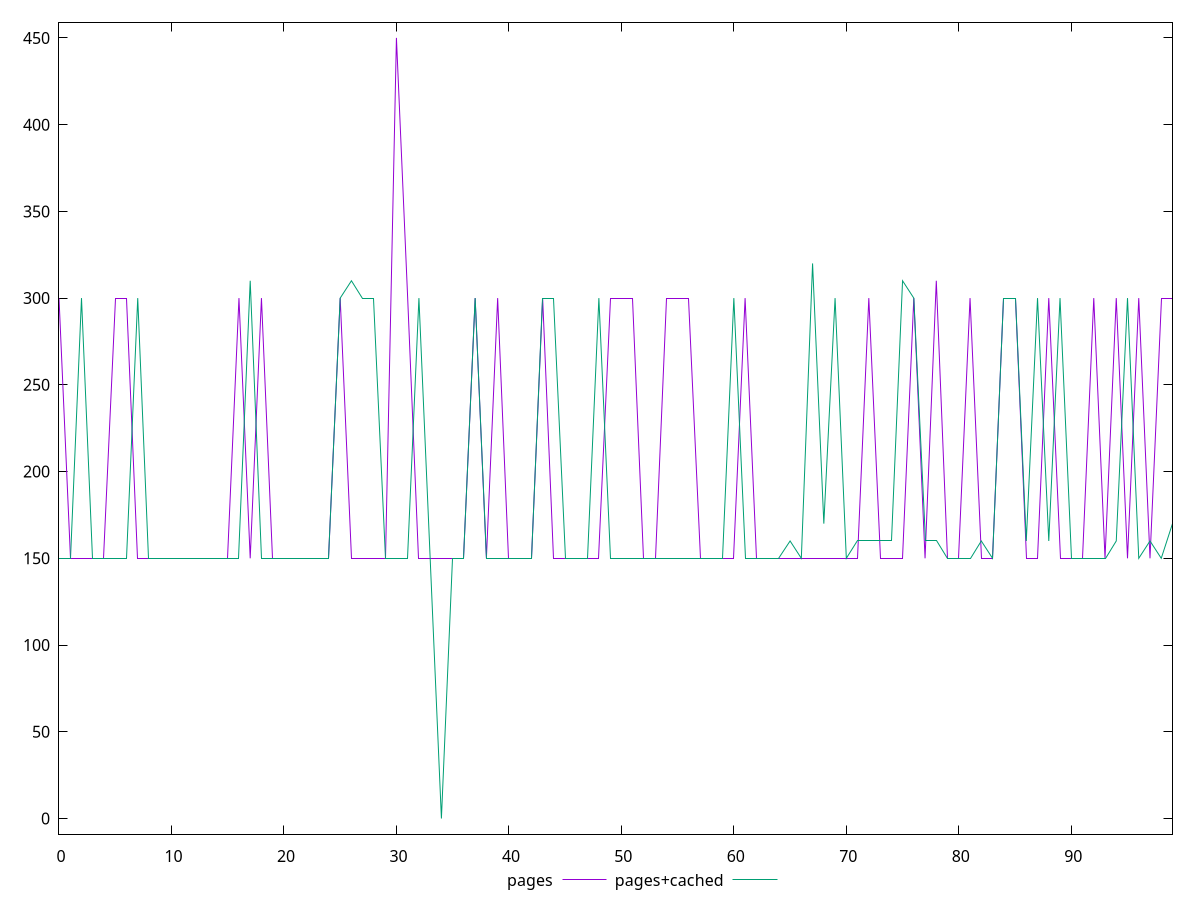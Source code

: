 reset

$pages <<EOF
0 300
1 150
2 150
3 150
4 150
5 300
6 300
7 150
8 150
9 150
10 150
11 150
12 150
13 150
14 150
15 150
16 300
17 150
18 300
19 150
20 150
21 150
22 150
23 150
24 150
25 300
26 150
27 150
28 150
29 150
30 450
31 300
32 150
33 150
34 150
35 150
36 150
37 300
38 150
39 300
40 150
41 150
42 150
43 300
44 150
45 150
46 150
47 150
48 150
49 300
50 300
51 300
52 150
53 150
54 300
55 300
56 300
57 150
58 150
59 150
60 150
61 300
62 150
63 150
64 150
65 150
66 150
67 150
68 150
69 150
70 150
71 150
72 300
73 150
74 150
75 150
76 300
77 150
78 310
79 150
80 150
81 300
82 150
83 150
84 300
85 300
86 150
87 150
88 300
89 150
90 150
91 150
92 300
93 150
94 300
95 150
96 300
97 150
98 300
99 300
EOF

$pagesCached <<EOF
0 150
1 150
2 300
3 150
4 150
5 150
6 150
7 300
8 150
9 150
10 150
11 150
12 150
13 150
14 150
15 150
16 150
17 310
18 150
19 150
20 150
21 150
22 150
23 150
24 150
25 300
26 310
27 300
28 300
29 150
30 150
31 150
32 300
33 150
34 0
35 150
36 150
37 300
38 150
39 150
40 150
41 150
42 150
43 300
44 300
45 150
46 150
47 150
48 300
49 150
50 150
51 150
52 150
53 150
54 150
55 150
56 150
57 150
58 150
59 150
60 300
61 150
62 150
63 150
64 150
65 160
66 150
67 320
68 170
69 300
70 150
71 160
72 160
73 160
74 160
75 310
76 300
77 160
78 160
79 150
80 150
81 150
82 160
83 150
84 300
85 300
86 160
87 300
88 160
89 300
90 150
91 150
92 150
93 150
94 160
95 300
96 150
97 160
98 150
99 170
EOF

set key outside below
set xrange [0:99]
set yrange [-9:459]
set trange [-9:459]
set terminal svg size 640, 520 enhanced background rgb 'white'
set output "report_00018_2021-02-10T15-25-16.877Z/offscreen-images/comparison/line/0_vs_1.svg"

plot $pages title "pages" with line, \
     $pagesCached title "pages+cached" with line

reset
